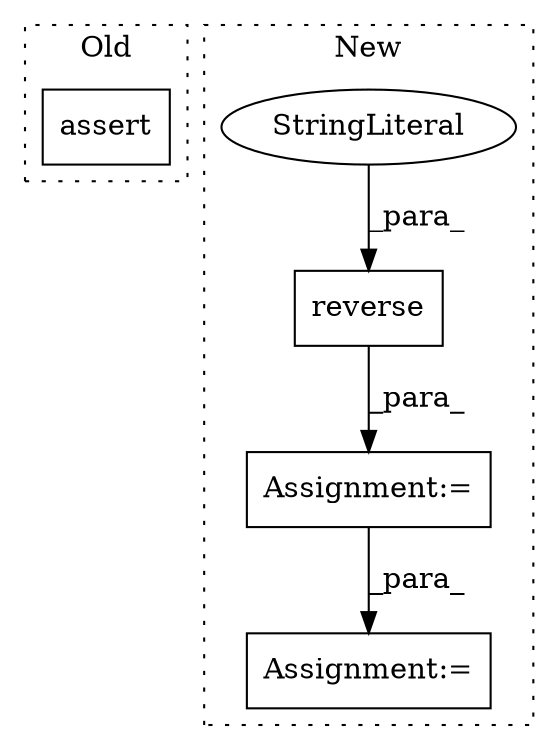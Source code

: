 digraph G {
subgraph cluster0 {
1 [label="assert" a="32" s="3008,3086" l="11,1" shape="box"];
label = "Old";
style="dotted";
}
subgraph cluster1 {
2 [label="reverse" a="32" s="2839,2869" l="8,1" shape="box"];
3 [label="Assignment:=" a="7" s="2960" l="35" shape="box"];
4 [label="StringLiteral" a="45" s="2847" l="22" shape="ellipse"];
5 [label="Assignment:=" a="7" s="2886" l="12" shape="box"];
label = "New";
style="dotted";
}
2 -> 3 [label="_para_"];
3 -> 5 [label="_para_"];
4 -> 2 [label="_para_"];
}